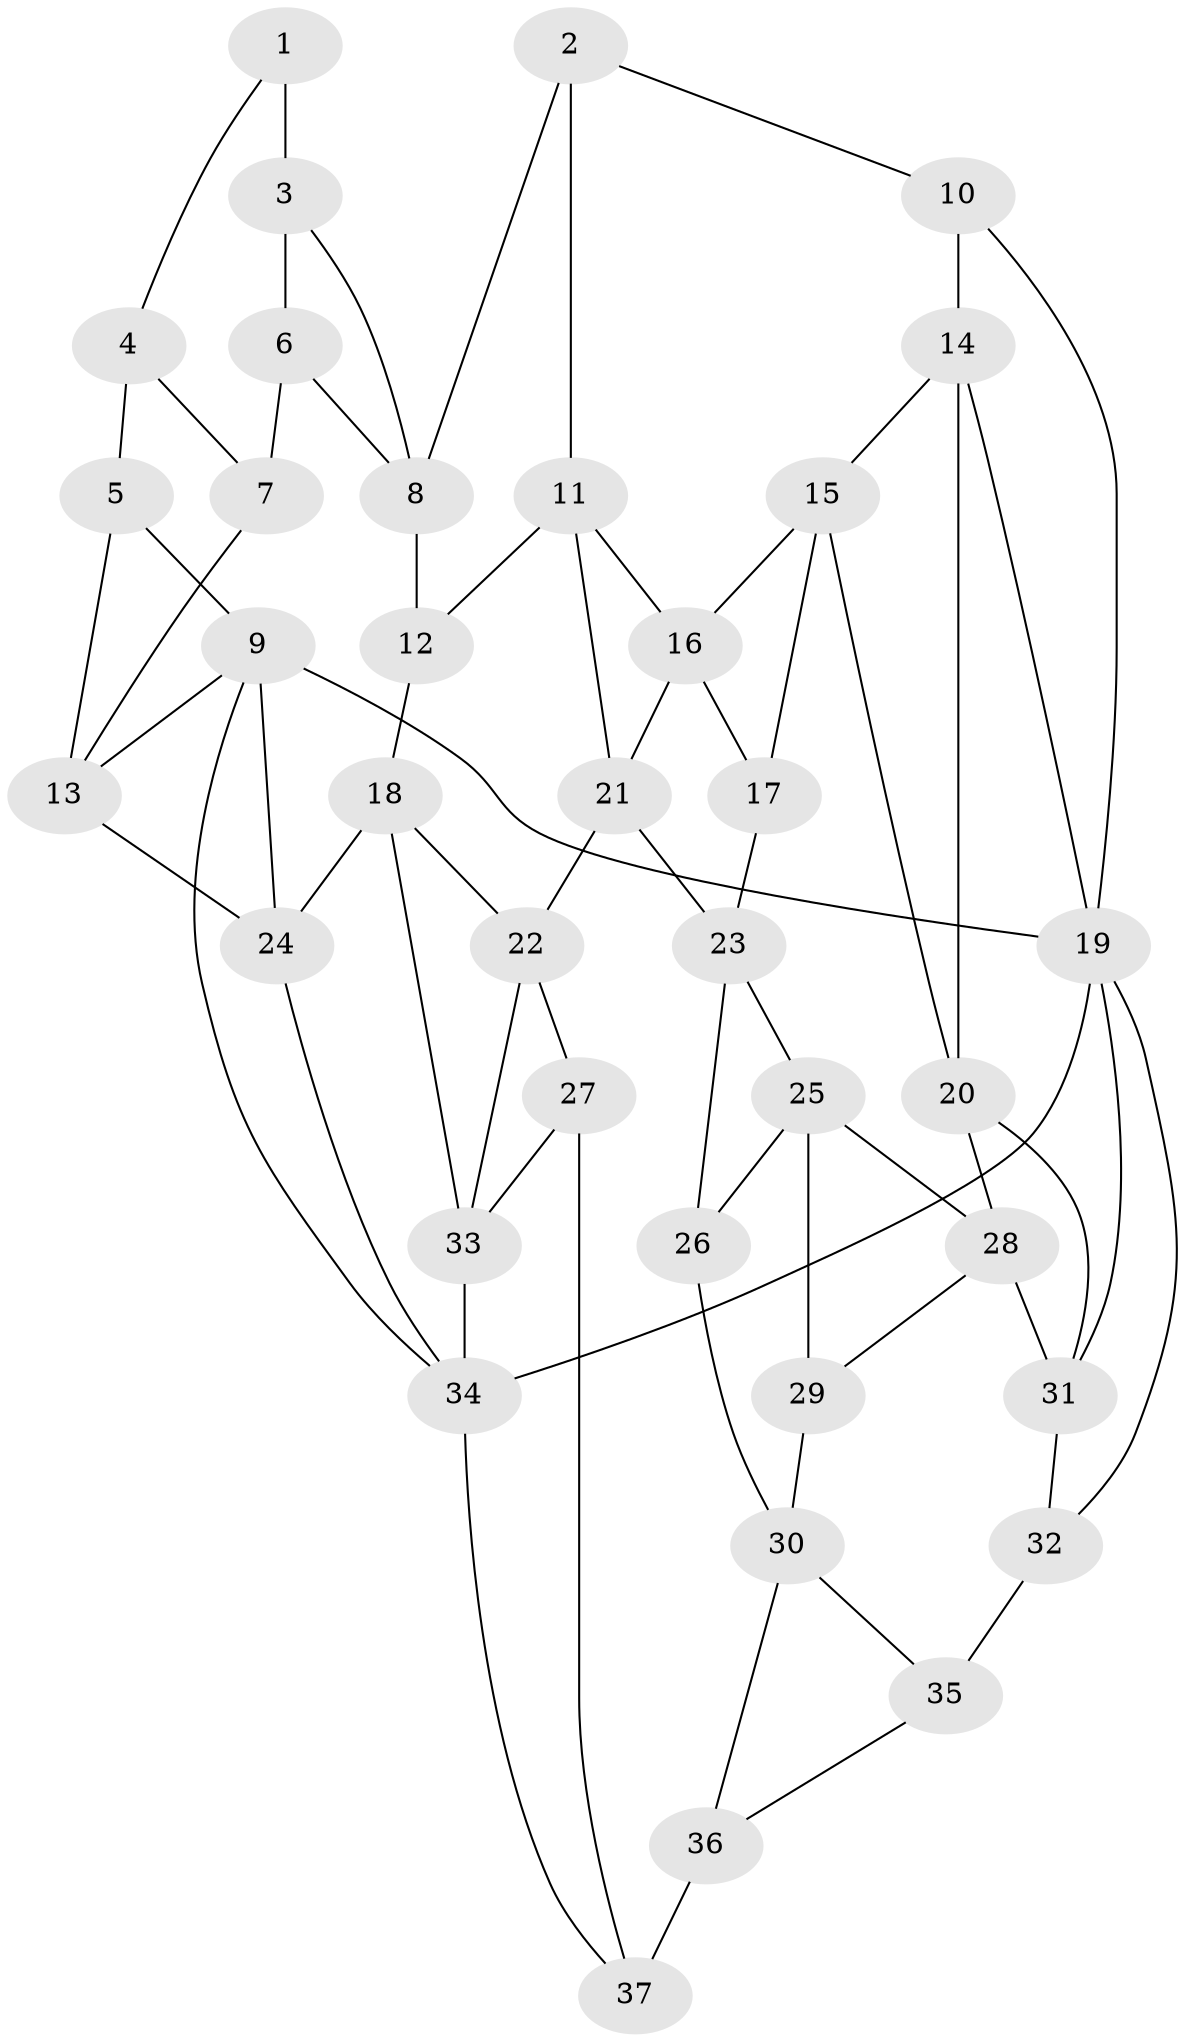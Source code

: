 // original degree distribution, {3: 0.02702702702702703, 6: 0.2702702702702703, 5: 0.40540540540540543, 4: 0.2972972972972973}
// Generated by graph-tools (version 1.1) at 2025/03/03/09/25 03:03:16]
// undirected, 37 vertices, 67 edges
graph export_dot {
graph [start="1"]
  node [color=gray90,style=filled];
  1;
  2;
  3;
  4;
  5;
  6;
  7;
  8;
  9;
  10;
  11;
  12;
  13;
  14;
  15;
  16;
  17;
  18;
  19;
  20;
  21;
  22;
  23;
  24;
  25;
  26;
  27;
  28;
  29;
  30;
  31;
  32;
  33;
  34;
  35;
  36;
  37;
  1 -- 3 [weight=2.0];
  1 -- 4 [weight=1.0];
  2 -- 8 [weight=1.0];
  2 -- 10 [weight=1.0];
  2 -- 11 [weight=1.0];
  3 -- 6 [weight=2.0];
  3 -- 8 [weight=1.0];
  4 -- 5 [weight=2.0];
  4 -- 7 [weight=1.0];
  5 -- 9 [weight=1.0];
  5 -- 13 [weight=1.0];
  6 -- 7 [weight=1.0];
  6 -- 8 [weight=1.0];
  7 -- 13 [weight=1.0];
  8 -- 12 [weight=1.0];
  9 -- 13 [weight=1.0];
  9 -- 19 [weight=1.0];
  9 -- 24 [weight=1.0];
  9 -- 34 [weight=1.0];
  10 -- 14 [weight=1.0];
  10 -- 19 [weight=1.0];
  11 -- 12 [weight=1.0];
  11 -- 16 [weight=1.0];
  11 -- 21 [weight=1.0];
  12 -- 18 [weight=1.0];
  13 -- 24 [weight=1.0];
  14 -- 15 [weight=1.0];
  14 -- 19 [weight=1.0];
  14 -- 20 [weight=1.0];
  15 -- 16 [weight=1.0];
  15 -- 17 [weight=1.0];
  15 -- 20 [weight=1.0];
  16 -- 17 [weight=1.0];
  16 -- 21 [weight=1.0];
  17 -- 23 [weight=1.0];
  18 -- 22 [weight=1.0];
  18 -- 24 [weight=1.0];
  18 -- 33 [weight=1.0];
  19 -- 31 [weight=1.0];
  19 -- 32 [weight=1.0];
  19 -- 34 [weight=1.0];
  20 -- 28 [weight=1.0];
  20 -- 31 [weight=1.0];
  21 -- 22 [weight=1.0];
  21 -- 23 [weight=1.0];
  22 -- 27 [weight=1.0];
  22 -- 33 [weight=1.0];
  23 -- 25 [weight=1.0];
  23 -- 26 [weight=1.0];
  24 -- 34 [weight=1.0];
  25 -- 26 [weight=1.0];
  25 -- 28 [weight=1.0];
  25 -- 29 [weight=1.0];
  26 -- 30 [weight=1.0];
  27 -- 33 [weight=1.0];
  27 -- 37 [weight=1.0];
  28 -- 29 [weight=1.0];
  28 -- 31 [weight=1.0];
  29 -- 30 [weight=1.0];
  30 -- 35 [weight=1.0];
  30 -- 36 [weight=1.0];
  31 -- 32 [weight=1.0];
  32 -- 35 [weight=2.0];
  33 -- 34 [weight=1.0];
  34 -- 37 [weight=1.0];
  35 -- 36 [weight=1.0];
  36 -- 37 [weight=2.0];
}
